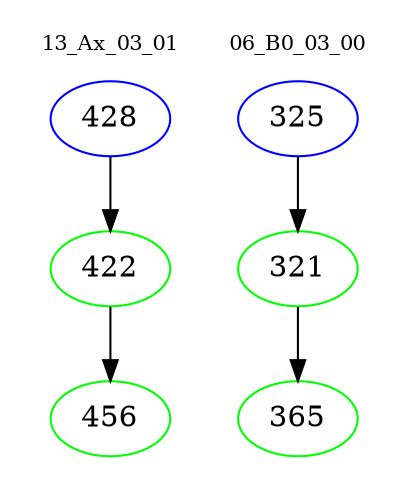 digraph{
subgraph cluster_0 {
color = white
label = "13_Ax_03_01";
fontsize=10;
T0_428 [label="428", color="blue"]
T0_428 -> T0_422 [color="black"]
T0_422 [label="422", color="green"]
T0_422 -> T0_456 [color="black"]
T0_456 [label="456", color="green"]
}
subgraph cluster_1 {
color = white
label = "06_B0_03_00";
fontsize=10;
T1_325 [label="325", color="blue"]
T1_325 -> T1_321 [color="black"]
T1_321 [label="321", color="green"]
T1_321 -> T1_365 [color="black"]
T1_365 [label="365", color="green"]
}
}
